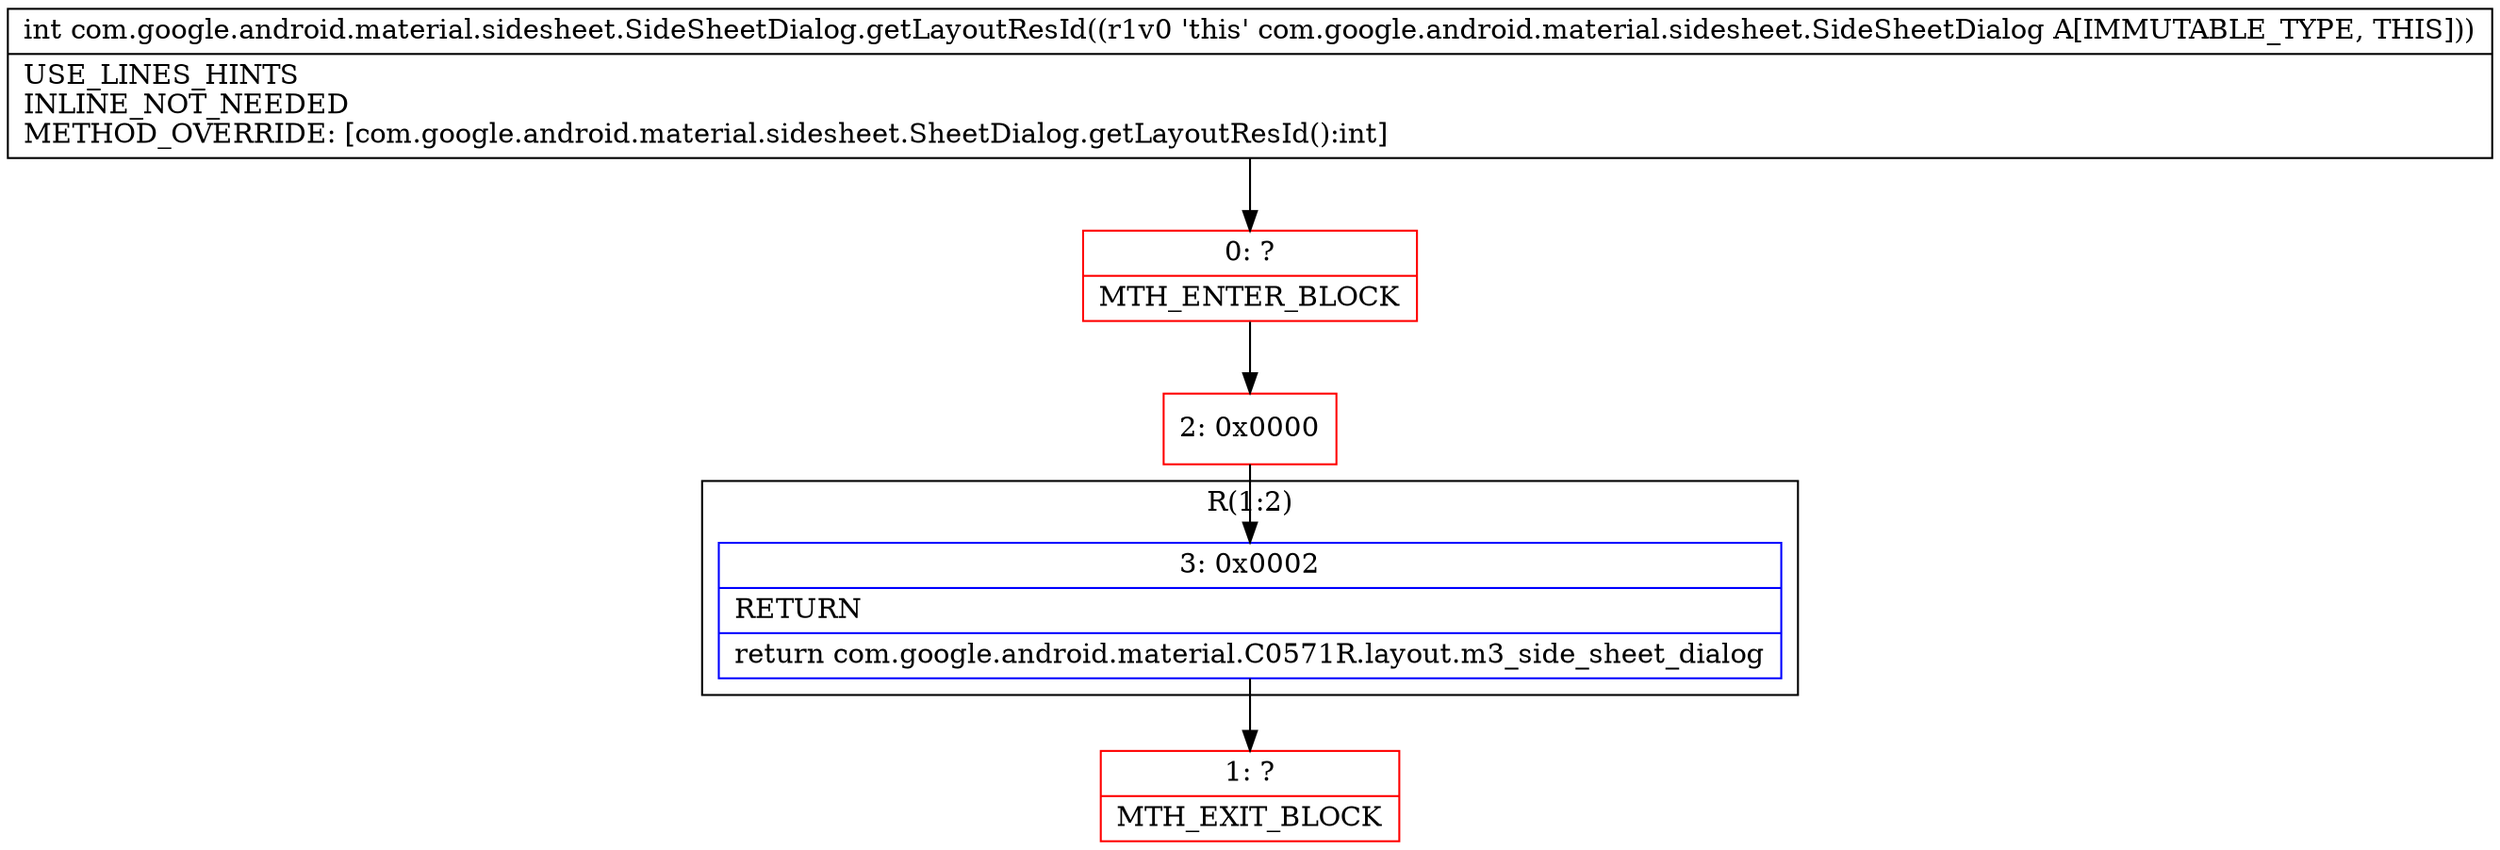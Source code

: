 digraph "CFG forcom.google.android.material.sidesheet.SideSheetDialog.getLayoutResId()I" {
subgraph cluster_Region_873796494 {
label = "R(1:2)";
node [shape=record,color=blue];
Node_3 [shape=record,label="{3\:\ 0x0002|RETURN\l|return com.google.android.material.C0571R.layout.m3_side_sheet_dialog\l}"];
}
Node_0 [shape=record,color=red,label="{0\:\ ?|MTH_ENTER_BLOCK\l}"];
Node_2 [shape=record,color=red,label="{2\:\ 0x0000}"];
Node_1 [shape=record,color=red,label="{1\:\ ?|MTH_EXIT_BLOCK\l}"];
MethodNode[shape=record,label="{int com.google.android.material.sidesheet.SideSheetDialog.getLayoutResId((r1v0 'this' com.google.android.material.sidesheet.SideSheetDialog A[IMMUTABLE_TYPE, THIS]))  | USE_LINES_HINTS\lINLINE_NOT_NEEDED\lMETHOD_OVERRIDE: [com.google.android.material.sidesheet.SheetDialog.getLayoutResId():int]\l}"];
MethodNode -> Node_0;Node_3 -> Node_1;
Node_0 -> Node_2;
Node_2 -> Node_3;
}

